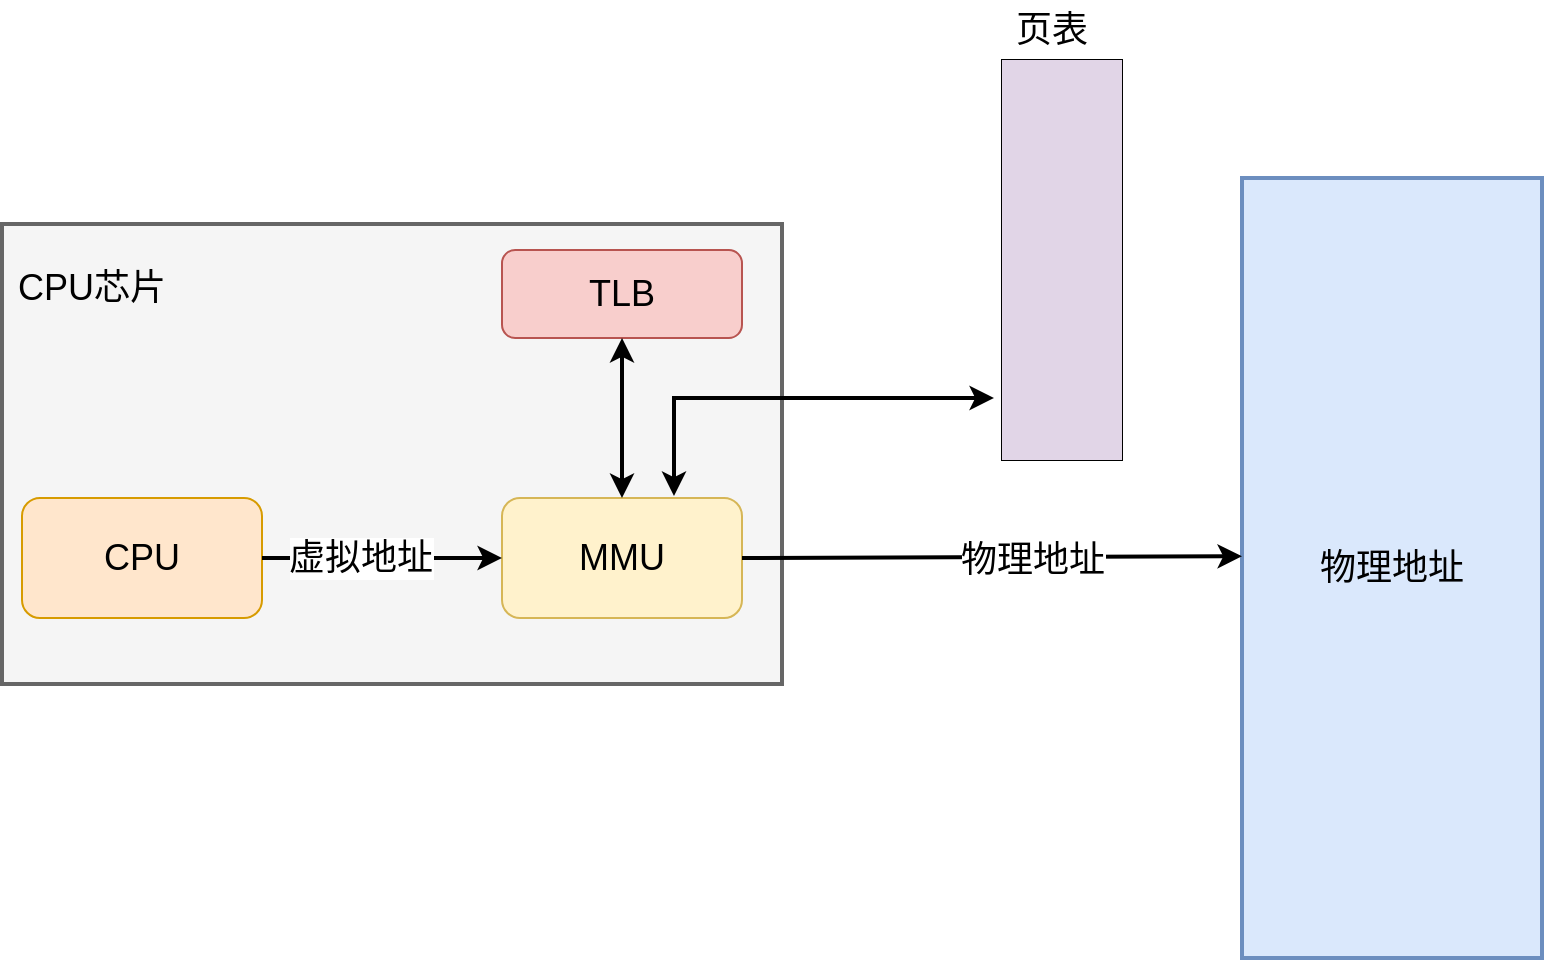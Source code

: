 <mxfile version="21.6.6" type="github">
  <diagram name="第 1 页" id="WJfjO2wKrYGOHuhVgkdJ">
    <mxGraphModel dx="880" dy="1615" grid="1" gridSize="10" guides="1" tooltips="1" connect="1" arrows="1" fold="1" page="1" pageScale="1" pageWidth="827" pageHeight="1169" math="0" shadow="0">
      <root>
        <mxCell id="0" />
        <mxCell id="1" parent="0" />
        <mxCell id="Naddph5uJVYPeExwPsOn-1" value="" style="rounded=0;whiteSpace=wrap;html=1;fontSize=18;fillColor=#f5f5f5;strokeColor=#666666;fontColor=#333333;strokeWidth=2;" vertex="1" parent="1">
          <mxGeometry x="70" y="103" width="390" height="230" as="geometry" />
        </mxCell>
        <mxCell id="Naddph5uJVYPeExwPsOn-2" value="CPU" style="rounded=1;whiteSpace=wrap;html=1;fontSize=18;fillColor=#ffe6cc;strokeColor=#d79b00;" vertex="1" parent="1">
          <mxGeometry x="80" y="240" width="120" height="60" as="geometry" />
        </mxCell>
        <mxCell id="Naddph5uJVYPeExwPsOn-3" value="物理地址" style="rounded=0;whiteSpace=wrap;html=1;fontSize=18;fillColor=#dae8fc;strokeColor=#6c8ebf;strokeWidth=2;" vertex="1" parent="1">
          <mxGeometry x="690" y="80" width="150" height="390" as="geometry" />
        </mxCell>
        <mxCell id="Naddph5uJVYPeExwPsOn-4" value="MMU" style="rounded=1;whiteSpace=wrap;html=1;fontSize=18;fillColor=#fff2cc;strokeColor=#d6b656;" vertex="1" parent="1">
          <mxGeometry x="320" y="240" width="120" height="60" as="geometry" />
        </mxCell>
        <mxCell id="Naddph5uJVYPeExwPsOn-5" value="" style="endArrow=classic;html=1;rounded=0;exitX=1;exitY=0.5;exitDx=0;exitDy=0;entryX=0;entryY=0.485;entryDx=0;entryDy=0;fontSize=18;entryPerimeter=0;strokeWidth=2;" edge="1" parent="1" source="Naddph5uJVYPeExwPsOn-4" target="Naddph5uJVYPeExwPsOn-3">
          <mxGeometry width="50" height="50" relative="1" as="geometry">
            <mxPoint x="390" y="260" as="sourcePoint" />
            <mxPoint x="440" y="210" as="targetPoint" />
          </mxGeometry>
        </mxCell>
        <mxCell id="Naddph5uJVYPeExwPsOn-6" value="物理地址" style="edgeLabel;html=1;align=center;verticalAlign=middle;resizable=0;points=[];fontSize=18;" vertex="1" connectable="0" parent="Naddph5uJVYPeExwPsOn-5">
          <mxGeometry x="0.231" y="1" relative="1" as="geometry">
            <mxPoint x="-9" y="2" as="offset" />
          </mxGeometry>
        </mxCell>
        <mxCell id="Naddph5uJVYPeExwPsOn-7" value="" style="endArrow=classic;html=1;rounded=0;exitX=1;exitY=0.5;exitDx=0;exitDy=0;fontSize=18;strokeWidth=2;" edge="1" parent="1" source="Naddph5uJVYPeExwPsOn-2" target="Naddph5uJVYPeExwPsOn-4">
          <mxGeometry width="50" height="50" relative="1" as="geometry">
            <mxPoint x="390" y="260" as="sourcePoint" />
            <mxPoint x="440" y="210" as="targetPoint" />
          </mxGeometry>
        </mxCell>
        <mxCell id="Naddph5uJVYPeExwPsOn-8" value="虚拟地址" style="edgeLabel;html=1;align=center;verticalAlign=middle;resizable=0;points=[];fontSize=18;" vertex="1" connectable="0" parent="Naddph5uJVYPeExwPsOn-7">
          <mxGeometry x="-0.183" y="-1" relative="1" as="geometry">
            <mxPoint y="-1" as="offset" />
          </mxGeometry>
        </mxCell>
        <mxCell id="Naddph5uJVYPeExwPsOn-9" value="CPU芯片" style="text;html=1;strokeColor=none;fillColor=none;align=center;verticalAlign=middle;whiteSpace=wrap;rounded=0;fontSize=18;" vertex="1" parent="1">
          <mxGeometry x="70" y="120" width="90" height="30" as="geometry" />
        </mxCell>
        <mxCell id="Naddph5uJVYPeExwPsOn-10" value="TLB" style="rounded=1;whiteSpace=wrap;html=1;fillColor=#f8cecc;strokeColor=#b85450;fontSize=18;" vertex="1" parent="1">
          <mxGeometry x="320" y="116" width="120" height="44" as="geometry" />
        </mxCell>
        <mxCell id="Naddph5uJVYPeExwPsOn-12" value="" style="shape=table;startSize=0;container=1;collapsible=0;childLayout=tableLayout;fontSize=18;" vertex="1" parent="1">
          <mxGeometry x="570" y="21" width="60" height="200" as="geometry" />
        </mxCell>
        <mxCell id="Naddph5uJVYPeExwPsOn-13" value="" style="shape=tableRow;horizontal=0;startSize=0;swimlaneHead=0;swimlaneBody=0;strokeColor=inherit;top=0;left=0;bottom=0;right=0;collapsible=0;dropTarget=0;fillColor=none;points=[[0,0.5],[1,0.5]];portConstraint=eastwest;fontSize=18;" vertex="1" parent="Naddph5uJVYPeExwPsOn-12">
          <mxGeometry width="60" height="40" as="geometry" />
        </mxCell>
        <mxCell id="Naddph5uJVYPeExwPsOn-14" value="" style="shape=partialRectangle;html=1;whiteSpace=wrap;connectable=0;strokeColor=#9673a6;overflow=hidden;fillColor=#e1d5e7;top=0;left=0;bottom=0;right=0;pointerEvents=1;fontSize=18;" vertex="1" parent="Naddph5uJVYPeExwPsOn-13">
          <mxGeometry width="60" height="40" as="geometry">
            <mxRectangle width="60" height="40" as="alternateBounds" />
          </mxGeometry>
        </mxCell>
        <mxCell id="Naddph5uJVYPeExwPsOn-15" value="" style="shape=tableRow;horizontal=0;startSize=0;swimlaneHead=0;swimlaneBody=0;strokeColor=inherit;top=0;left=0;bottom=0;right=0;collapsible=0;dropTarget=0;fillColor=none;points=[[0,0.5],[1,0.5]];portConstraint=eastwest;fontSize=18;" vertex="1" parent="Naddph5uJVYPeExwPsOn-12">
          <mxGeometry y="40" width="60" height="40" as="geometry" />
        </mxCell>
        <mxCell id="Naddph5uJVYPeExwPsOn-16" value="" style="shape=partialRectangle;html=1;whiteSpace=wrap;connectable=0;strokeColor=#9673a6;overflow=hidden;fillColor=#e1d5e7;top=0;left=0;bottom=0;right=0;pointerEvents=1;fontSize=18;" vertex="1" parent="Naddph5uJVYPeExwPsOn-15">
          <mxGeometry width="60" height="40" as="geometry">
            <mxRectangle width="60" height="40" as="alternateBounds" />
          </mxGeometry>
        </mxCell>
        <mxCell id="Naddph5uJVYPeExwPsOn-17" value="" style="shape=tableRow;horizontal=0;startSize=0;swimlaneHead=0;swimlaneBody=0;strokeColor=inherit;top=0;left=0;bottom=0;right=0;collapsible=0;dropTarget=0;fillColor=none;points=[[0,0.5],[1,0.5]];portConstraint=eastwest;fontSize=18;" vertex="1" parent="Naddph5uJVYPeExwPsOn-12">
          <mxGeometry y="80" width="60" height="40" as="geometry" />
        </mxCell>
        <mxCell id="Naddph5uJVYPeExwPsOn-18" value="" style="shape=partialRectangle;html=1;whiteSpace=wrap;connectable=0;strokeColor=#9673a6;overflow=hidden;fillColor=#e1d5e7;top=0;left=0;bottom=0;right=0;pointerEvents=1;fontSize=18;" vertex="1" parent="Naddph5uJVYPeExwPsOn-17">
          <mxGeometry width="60" height="40" as="geometry">
            <mxRectangle width="60" height="40" as="alternateBounds" />
          </mxGeometry>
        </mxCell>
        <mxCell id="Naddph5uJVYPeExwPsOn-19" value="" style="shape=tableRow;horizontal=0;startSize=0;swimlaneHead=0;swimlaneBody=0;strokeColor=inherit;top=0;left=0;bottom=0;right=0;collapsible=0;dropTarget=0;fillColor=none;points=[[0,0.5],[1,0.5]];portConstraint=eastwest;fontSize=18;" vertex="1" parent="Naddph5uJVYPeExwPsOn-12">
          <mxGeometry y="120" width="60" height="40" as="geometry" />
        </mxCell>
        <mxCell id="Naddph5uJVYPeExwPsOn-20" value="" style="shape=partialRectangle;html=1;whiteSpace=wrap;connectable=0;strokeColor=#9673a6;overflow=hidden;fillColor=#e1d5e7;top=0;left=0;bottom=0;right=0;pointerEvents=1;fontSize=18;" vertex="1" parent="Naddph5uJVYPeExwPsOn-19">
          <mxGeometry width="60" height="40" as="geometry">
            <mxRectangle width="60" height="40" as="alternateBounds" />
          </mxGeometry>
        </mxCell>
        <mxCell id="Naddph5uJVYPeExwPsOn-21" value="" style="shape=tableRow;horizontal=0;startSize=0;swimlaneHead=0;swimlaneBody=0;strokeColor=inherit;top=0;left=0;bottom=0;right=0;collapsible=0;dropTarget=0;fillColor=none;points=[[0,0.5],[1,0.5]];portConstraint=eastwest;fontSize=18;" vertex="1" parent="Naddph5uJVYPeExwPsOn-12">
          <mxGeometry y="160" width="60" height="40" as="geometry" />
        </mxCell>
        <mxCell id="Naddph5uJVYPeExwPsOn-22" value="" style="shape=partialRectangle;html=1;whiteSpace=wrap;connectable=0;strokeColor=#9673a6;overflow=hidden;fillColor=#e1d5e7;top=0;left=0;bottom=0;right=0;pointerEvents=1;fontSize=18;" vertex="1" parent="Naddph5uJVYPeExwPsOn-21">
          <mxGeometry width="60" height="40" as="geometry">
            <mxRectangle width="60" height="40" as="alternateBounds" />
          </mxGeometry>
        </mxCell>
        <mxCell id="Naddph5uJVYPeExwPsOn-23" value="页表" style="text;html=1;strokeColor=none;fillColor=none;align=center;verticalAlign=middle;whiteSpace=wrap;rounded=0;fontSize=18;" vertex="1" parent="1">
          <mxGeometry x="565" y="-9" width="60" height="30" as="geometry" />
        </mxCell>
        <mxCell id="Naddph5uJVYPeExwPsOn-24" value="" style="endArrow=classic;startArrow=classic;html=1;rounded=0;entryX=0.5;entryY=1;entryDx=0;entryDy=0;exitX=0.5;exitY=0;exitDx=0;exitDy=0;fontSize=18;strokeWidth=2;" edge="1" parent="1" source="Naddph5uJVYPeExwPsOn-4" target="Naddph5uJVYPeExwPsOn-10">
          <mxGeometry width="50" height="50" relative="1" as="geometry">
            <mxPoint x="360" y="240" as="sourcePoint" />
            <mxPoint x="410" y="190" as="targetPoint" />
          </mxGeometry>
        </mxCell>
        <mxCell id="Naddph5uJVYPeExwPsOn-25" value="" style="endArrow=classic;startArrow=classic;html=1;rounded=0;edgeStyle=orthogonalEdgeStyle;exitX=0.675;exitY=0.017;exitDx=0;exitDy=0;exitPerimeter=0;fontSize=18;strokeWidth=2;" edge="1" parent="1">
          <mxGeometry width="50" height="50" relative="1" as="geometry">
            <mxPoint x="406" y="239" as="sourcePoint" />
            <mxPoint x="566" y="190" as="targetPoint" />
            <Array as="points">
              <mxPoint x="406" y="190" />
              <mxPoint x="566" y="190" />
            </Array>
          </mxGeometry>
        </mxCell>
      </root>
    </mxGraphModel>
  </diagram>
</mxfile>
